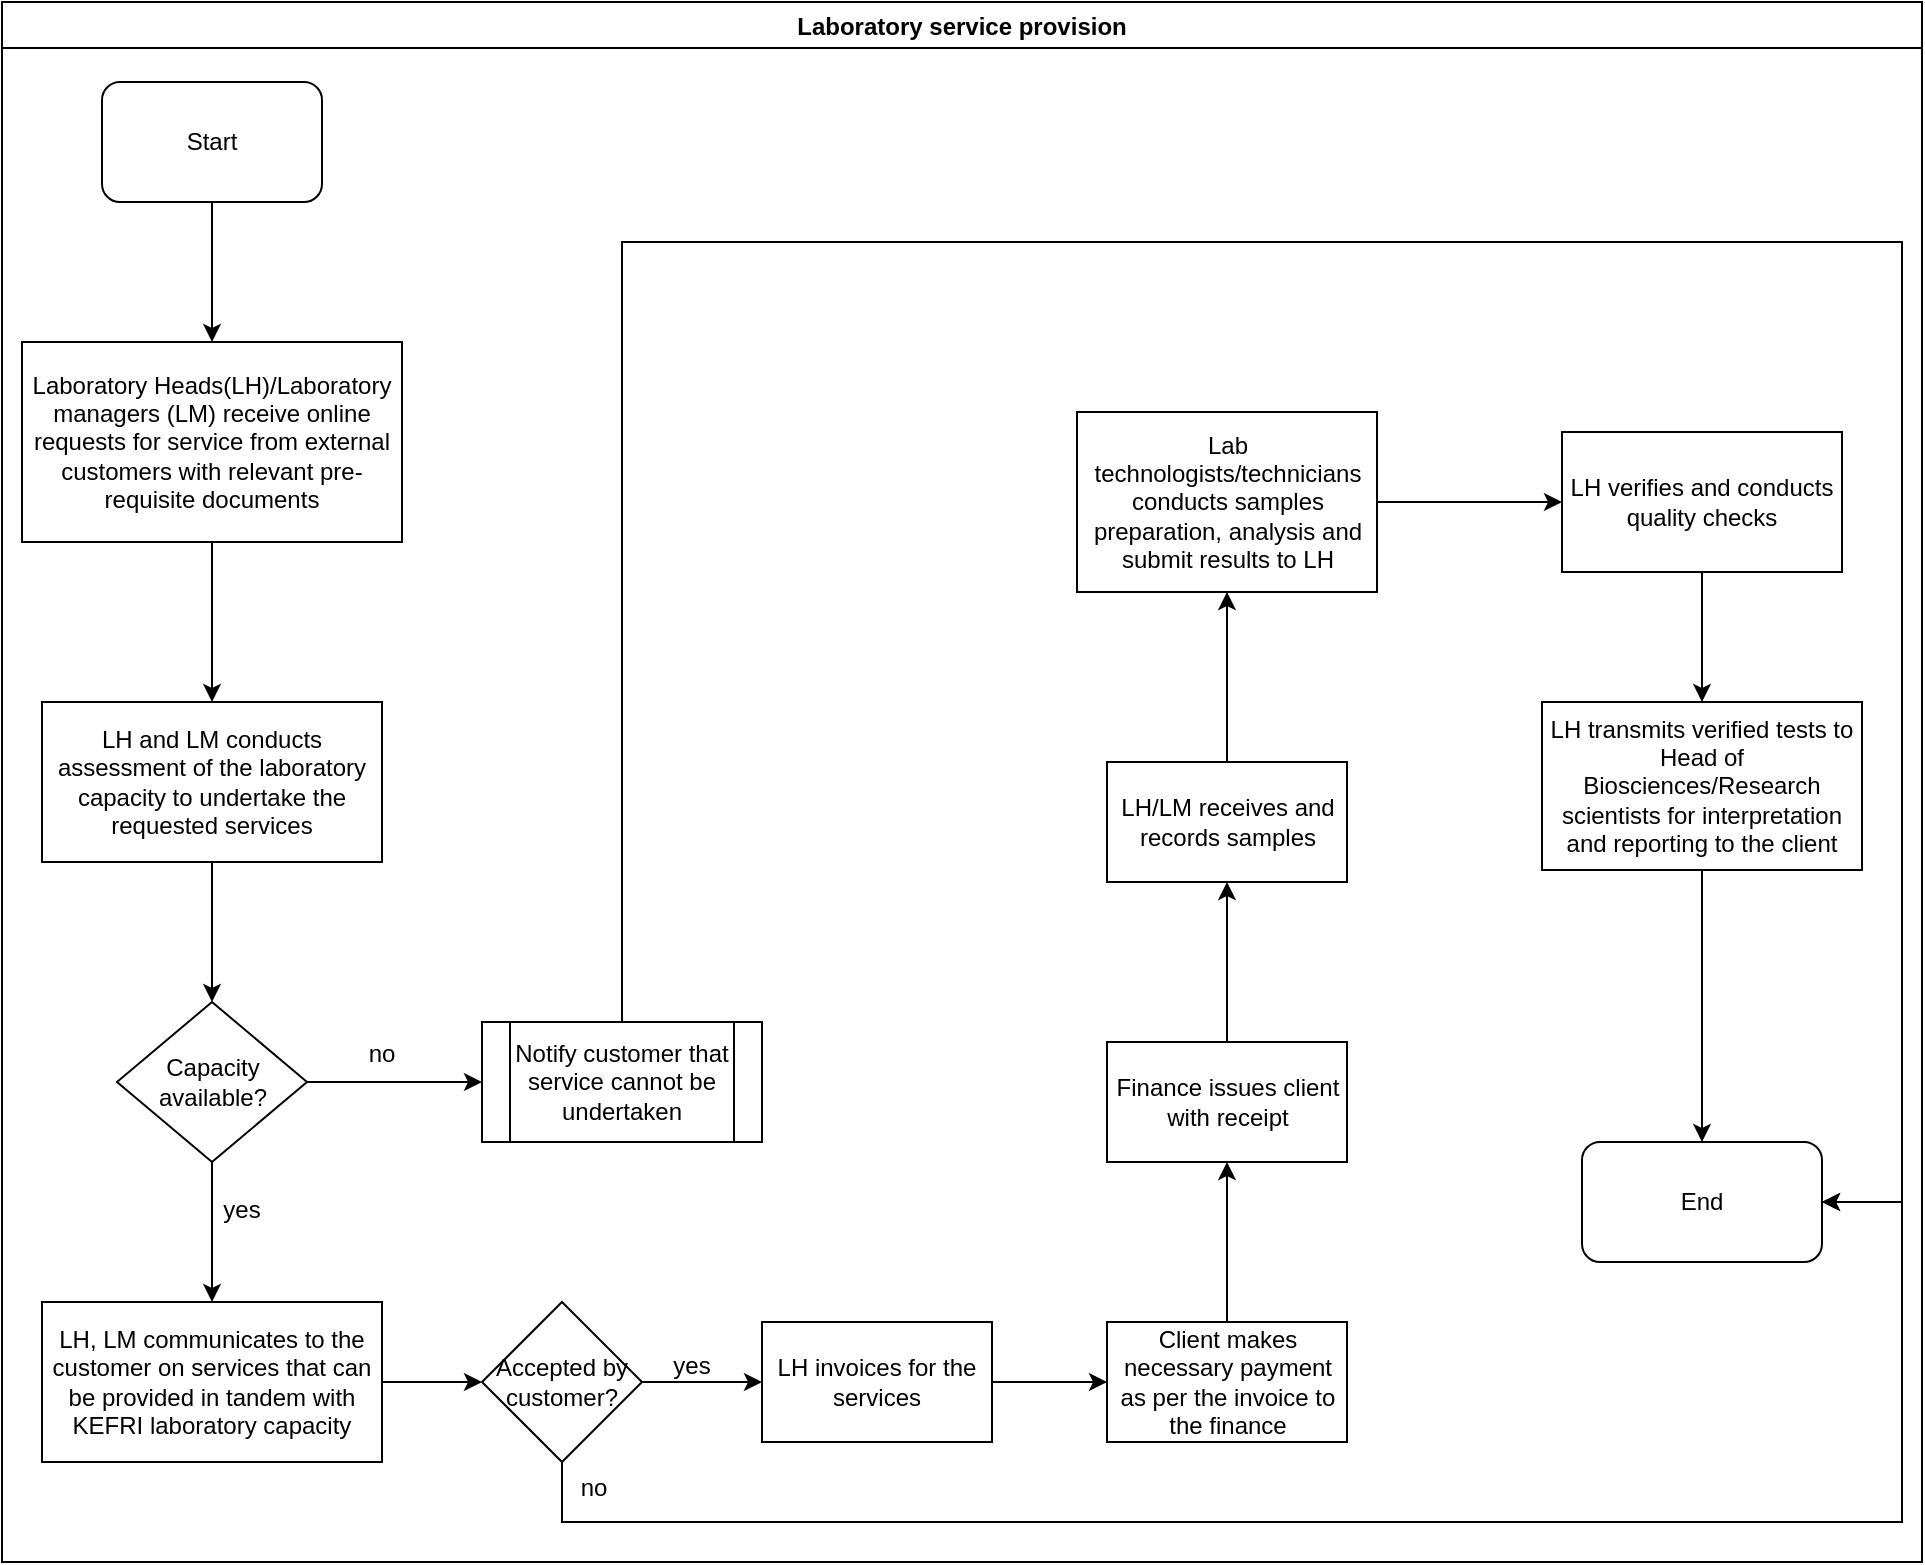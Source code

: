 <mxfile version="14.2.9" type="github">
  <diagram id="u2Lfl0CyCX90pYlNHBRl" name="Page-1">
    <mxGraphModel dx="1038" dy="547" grid="1" gridSize="10" guides="1" tooltips="1" connect="1" arrows="1" fold="1" page="1" pageScale="1" pageWidth="1169" pageHeight="827" math="0" shadow="0">
      <root>
        <mxCell id="0" />
        <mxCell id="1" parent="0" />
        <mxCell id="owX5hunnjYHMZfTFLBNj-1" value="Laboratory service provision" style="swimlane;" vertex="1" parent="1">
          <mxGeometry x="10" y="10" width="960" height="780" as="geometry" />
        </mxCell>
        <mxCell id="owX5hunnjYHMZfTFLBNj-2" value="Start" style="rounded=1;whiteSpace=wrap;html=1;" vertex="1" parent="owX5hunnjYHMZfTFLBNj-1">
          <mxGeometry x="50" y="40" width="110" height="60" as="geometry" />
        </mxCell>
        <mxCell id="owX5hunnjYHMZfTFLBNj-3" value="Laboratory Heads(LH)/Laboratory managers (LM) receive online requests for service from external customers with relevant pre-requisite documents" style="rounded=0;whiteSpace=wrap;html=1;" vertex="1" parent="owX5hunnjYHMZfTFLBNj-1">
          <mxGeometry x="10" y="170" width="190" height="100" as="geometry" />
        </mxCell>
        <mxCell id="owX5hunnjYHMZfTFLBNj-4" value="" style="edgeStyle=orthogonalEdgeStyle;rounded=0;orthogonalLoop=1;jettySize=auto;html=1;" edge="1" parent="owX5hunnjYHMZfTFLBNj-1" source="owX5hunnjYHMZfTFLBNj-2" target="owX5hunnjYHMZfTFLBNj-3">
          <mxGeometry relative="1" as="geometry">
            <mxPoint x="105" y="180" as="targetPoint" />
          </mxGeometry>
        </mxCell>
        <mxCell id="owX5hunnjYHMZfTFLBNj-5" value="LH and LM conducts assessment of the laboratory capacity to undertake the requested services" style="whiteSpace=wrap;html=1;rounded=0;" vertex="1" parent="owX5hunnjYHMZfTFLBNj-1">
          <mxGeometry x="20" y="350" width="170" height="80" as="geometry" />
        </mxCell>
        <mxCell id="owX5hunnjYHMZfTFLBNj-6" value="" style="edgeStyle=orthogonalEdgeStyle;rounded=0;orthogonalLoop=1;jettySize=auto;html=1;" edge="1" parent="owX5hunnjYHMZfTFLBNj-1" source="owX5hunnjYHMZfTFLBNj-3" target="owX5hunnjYHMZfTFLBNj-5">
          <mxGeometry relative="1" as="geometry" />
        </mxCell>
        <mxCell id="owX5hunnjYHMZfTFLBNj-7" value="&lt;div&gt;Capacity&lt;/div&gt;&lt;div&gt;available?&lt;br&gt;&lt;/div&gt;" style="rhombus;whiteSpace=wrap;html=1;rounded=0;" vertex="1" parent="owX5hunnjYHMZfTFLBNj-1">
          <mxGeometry x="57.5" y="500" width="95" height="80" as="geometry" />
        </mxCell>
        <mxCell id="owX5hunnjYHMZfTFLBNj-8" value="" style="edgeStyle=orthogonalEdgeStyle;rounded=0;orthogonalLoop=1;jettySize=auto;html=1;" edge="1" parent="owX5hunnjYHMZfTFLBNj-1" source="owX5hunnjYHMZfTFLBNj-5" target="owX5hunnjYHMZfTFLBNj-7">
          <mxGeometry relative="1" as="geometry" />
        </mxCell>
        <mxCell id="owX5hunnjYHMZfTFLBNj-9" value="yes" style="text;html=1;strokeColor=none;fillColor=none;align=center;verticalAlign=middle;whiteSpace=wrap;rounded=0;" vertex="1" parent="owX5hunnjYHMZfTFLBNj-1">
          <mxGeometry x="99.5" y="594" width="40" height="20" as="geometry" />
        </mxCell>
        <mxCell id="owX5hunnjYHMZfTFLBNj-10" value="Notify customer that service cannot be undertaken" style="shape=process;whiteSpace=wrap;html=1;backgroundOutline=1;" vertex="1" parent="owX5hunnjYHMZfTFLBNj-1">
          <mxGeometry x="240" y="510" width="140" height="60" as="geometry" />
        </mxCell>
        <mxCell id="owX5hunnjYHMZfTFLBNj-11" value="" style="edgeStyle=orthogonalEdgeStyle;rounded=0;orthogonalLoop=1;jettySize=auto;html=1;" edge="1" parent="owX5hunnjYHMZfTFLBNj-1" source="owX5hunnjYHMZfTFLBNj-7" target="owX5hunnjYHMZfTFLBNj-10">
          <mxGeometry relative="1" as="geometry">
            <mxPoint x="220" y="540" as="targetPoint" />
          </mxGeometry>
        </mxCell>
        <mxCell id="owX5hunnjYHMZfTFLBNj-13" value="LH verifies and conducts quality checks" style="whiteSpace=wrap;html=1;rounded=0;" vertex="1" parent="owX5hunnjYHMZfTFLBNj-1">
          <mxGeometry x="780" y="215" width="140" height="70" as="geometry" />
        </mxCell>
        <mxCell id="owX5hunnjYHMZfTFLBNj-14" value="" style="edgeStyle=orthogonalEdgeStyle;rounded=0;orthogonalLoop=1;jettySize=auto;html=1;" edge="1" parent="owX5hunnjYHMZfTFLBNj-1" source="owX5hunnjYHMZfTFLBNj-12" target="owX5hunnjYHMZfTFLBNj-13">
          <mxGeometry relative="1" as="geometry" />
        </mxCell>
        <mxCell id="owX5hunnjYHMZfTFLBNj-15" value="LH transmits verified tests to Head of Biosciences/Research scientists for interpretation and reporting to the client" style="whiteSpace=wrap;html=1;rounded=0;" vertex="1" parent="owX5hunnjYHMZfTFLBNj-1">
          <mxGeometry x="770" y="350" width="160" height="84" as="geometry" />
        </mxCell>
        <mxCell id="owX5hunnjYHMZfTFLBNj-16" value="" style="edgeStyle=orthogonalEdgeStyle;rounded=0;orthogonalLoop=1;jettySize=auto;html=1;" edge="1" parent="owX5hunnjYHMZfTFLBNj-1" source="owX5hunnjYHMZfTFLBNj-13" target="owX5hunnjYHMZfTFLBNj-15">
          <mxGeometry relative="1" as="geometry" />
        </mxCell>
        <mxCell id="owX5hunnjYHMZfTFLBNj-17" value="End" style="rounded=1;whiteSpace=wrap;html=1;" vertex="1" parent="owX5hunnjYHMZfTFLBNj-1">
          <mxGeometry x="790" y="570" width="120" height="60" as="geometry" />
        </mxCell>
        <mxCell id="owX5hunnjYHMZfTFLBNj-18" value="" style="edgeStyle=orthogonalEdgeStyle;rounded=0;orthogonalLoop=1;jettySize=auto;html=1;entryX=0.5;entryY=0;entryDx=0;entryDy=0;" edge="1" parent="owX5hunnjYHMZfTFLBNj-1" source="owX5hunnjYHMZfTFLBNj-15" target="owX5hunnjYHMZfTFLBNj-17">
          <mxGeometry relative="1" as="geometry">
            <mxPoint x="850" y="516" as="targetPoint" />
          </mxGeometry>
        </mxCell>
        <mxCell id="owX5hunnjYHMZfTFLBNj-19" value="no" style="text;html=1;strokeColor=none;fillColor=none;align=center;verticalAlign=middle;whiteSpace=wrap;rounded=0;" vertex="1" parent="owX5hunnjYHMZfTFLBNj-1">
          <mxGeometry x="170" y="516" width="40" height="20" as="geometry" />
        </mxCell>
        <mxCell id="owX5hunnjYHMZfTFLBNj-20" value="" style="edgeStyle=orthogonalEdgeStyle;rounded=0;orthogonalLoop=1;jettySize=auto;html=1;entryX=1;entryY=0.5;entryDx=0;entryDy=0;" edge="1" parent="owX5hunnjYHMZfTFLBNj-1" source="owX5hunnjYHMZfTFLBNj-10" target="owX5hunnjYHMZfTFLBNj-17">
          <mxGeometry relative="1" as="geometry">
            <mxPoint x="310" y="430" as="targetPoint" />
            <Array as="points">
              <mxPoint x="310" y="120" />
              <mxPoint x="950" y="120" />
              <mxPoint x="950" y="600" />
            </Array>
          </mxGeometry>
        </mxCell>
        <mxCell id="owX5hunnjYHMZfTFLBNj-25" value="LH invoices for the services" style="whiteSpace=wrap;html=1;rounded=0;" vertex="1" parent="owX5hunnjYHMZfTFLBNj-1">
          <mxGeometry x="380" y="660" width="115" height="60" as="geometry" />
        </mxCell>
        <mxCell id="owX5hunnjYHMZfTFLBNj-32" value="&lt;div&gt;Accepted by&lt;/div&gt;&lt;div&gt;customer?&lt;br&gt;&lt;/div&gt;" style="rhombus;whiteSpace=wrap;html=1;rounded=0;" vertex="1" parent="owX5hunnjYHMZfTFLBNj-1">
          <mxGeometry x="240" y="650" width="80" height="80" as="geometry" />
        </mxCell>
        <mxCell id="owX5hunnjYHMZfTFLBNj-12" value="Lab technologists/technicians conducts samples preparation, analysis and submit results to LH" style="whiteSpace=wrap;html=1;rounded=0;" vertex="1" parent="owX5hunnjYHMZfTFLBNj-1">
          <mxGeometry x="537.5" y="205" width="150" height="90" as="geometry" />
        </mxCell>
        <mxCell id="owX5hunnjYHMZfTFLBNj-24" value="" style="edgeStyle=orthogonalEdgeStyle;rounded=0;orthogonalLoop=1;jettySize=auto;html=1;exitX=1;exitY=0.5;exitDx=0;exitDy=0;" edge="1" parent="owX5hunnjYHMZfTFLBNj-1" source="owX5hunnjYHMZfTFLBNj-25" target="owX5hunnjYHMZfTFLBNj-27">
          <mxGeometry relative="1" as="geometry">
            <mxPoint x="510" y="690" as="sourcePoint" />
          </mxGeometry>
        </mxCell>
        <mxCell id="owX5hunnjYHMZfTFLBNj-27" value="Client makes necessary payment as per the invoice to the finance" style="whiteSpace=wrap;html=1;rounded=0;" vertex="1" parent="owX5hunnjYHMZfTFLBNj-1">
          <mxGeometry x="552.5" y="660" width="120" height="60" as="geometry" />
        </mxCell>
        <mxCell id="owX5hunnjYHMZfTFLBNj-29" value="Finance issues client with receipt" style="whiteSpace=wrap;html=1;rounded=0;" vertex="1" parent="owX5hunnjYHMZfTFLBNj-1">
          <mxGeometry x="552.5" y="520" width="120" height="60" as="geometry" />
        </mxCell>
        <mxCell id="owX5hunnjYHMZfTFLBNj-26" value="" style="edgeStyle=orthogonalEdgeStyle;rounded=0;orthogonalLoop=1;jettySize=auto;html=1;" edge="1" parent="owX5hunnjYHMZfTFLBNj-1" source="owX5hunnjYHMZfTFLBNj-27" target="owX5hunnjYHMZfTFLBNj-29">
          <mxGeometry relative="1" as="geometry" />
        </mxCell>
        <mxCell id="owX5hunnjYHMZfTFLBNj-30" value="" style="edgeStyle=orthogonalEdgeStyle;rounded=0;orthogonalLoop=1;jettySize=auto;html=1;" edge="1" parent="owX5hunnjYHMZfTFLBNj-1" source="owX5hunnjYHMZfTFLBNj-31" target="owX5hunnjYHMZfTFLBNj-12">
          <mxGeometry relative="1" as="geometry" />
        </mxCell>
        <mxCell id="owX5hunnjYHMZfTFLBNj-31" value="LH/LM receives and records samples" style="whiteSpace=wrap;html=1;rounded=0;" vertex="1" parent="owX5hunnjYHMZfTFLBNj-1">
          <mxGeometry x="552.5" y="380" width="120" height="60" as="geometry" />
        </mxCell>
        <mxCell id="owX5hunnjYHMZfTFLBNj-28" value="" style="edgeStyle=orthogonalEdgeStyle;rounded=0;orthogonalLoop=1;jettySize=auto;html=1;" edge="1" parent="owX5hunnjYHMZfTFLBNj-1" source="owX5hunnjYHMZfTFLBNj-29" target="owX5hunnjYHMZfTFLBNj-31">
          <mxGeometry relative="1" as="geometry" />
        </mxCell>
        <mxCell id="owX5hunnjYHMZfTFLBNj-35" value="" style="edgeStyle=orthogonalEdgeStyle;rounded=0;orthogonalLoop=1;jettySize=auto;html=1;entryX=0;entryY=0.5;entryDx=0;entryDy=0;" edge="1" parent="owX5hunnjYHMZfTFLBNj-1" source="owX5hunnjYHMZfTFLBNj-32" target="owX5hunnjYHMZfTFLBNj-25">
          <mxGeometry relative="1" as="geometry">
            <mxPoint x="380" y="690" as="targetPoint" />
          </mxGeometry>
        </mxCell>
        <mxCell id="owX5hunnjYHMZfTFLBNj-36" value="yes" style="text;html=1;strokeColor=none;fillColor=none;align=center;verticalAlign=middle;whiteSpace=wrap;rounded=0;" vertex="1" parent="owX5hunnjYHMZfTFLBNj-1">
          <mxGeometry x="325" y="672" width="40" height="20" as="geometry" />
        </mxCell>
        <mxCell id="owX5hunnjYHMZfTFLBNj-39" value="" style="edgeStyle=orthogonalEdgeStyle;rounded=0;orthogonalLoop=1;jettySize=auto;html=1;entryX=1;entryY=0.5;entryDx=0;entryDy=0;" edge="1" parent="owX5hunnjYHMZfTFLBNj-1" source="owX5hunnjYHMZfTFLBNj-32" target="owX5hunnjYHMZfTFLBNj-17">
          <mxGeometry relative="1" as="geometry">
            <mxPoint x="280" y="560" as="targetPoint" />
            <Array as="points">
              <mxPoint x="280" y="760" />
              <mxPoint x="950" y="760" />
              <mxPoint x="950" y="600" />
            </Array>
          </mxGeometry>
        </mxCell>
        <mxCell id="owX5hunnjYHMZfTFLBNj-33" value="" style="edgeStyle=orthogonalEdgeStyle;rounded=0;orthogonalLoop=1;jettySize=auto;html=1;" edge="1" parent="1" source="owX5hunnjYHMZfTFLBNj-22" target="owX5hunnjYHMZfTFLBNj-32">
          <mxGeometry relative="1" as="geometry" />
        </mxCell>
        <mxCell id="owX5hunnjYHMZfTFLBNj-22" value="LH, LM communicates to the customer on services that can be provided in tandem with KEFRI laboratory capacity" style="whiteSpace=wrap;html=1;rounded=0;" vertex="1" parent="1">
          <mxGeometry x="30" y="660" width="170" height="80" as="geometry" />
        </mxCell>
        <mxCell id="owX5hunnjYHMZfTFLBNj-23" value="" style="edgeStyle=orthogonalEdgeStyle;rounded=0;orthogonalLoop=1;jettySize=auto;html=1;" edge="1" parent="1" source="owX5hunnjYHMZfTFLBNj-7" target="owX5hunnjYHMZfTFLBNj-22">
          <mxGeometry relative="1" as="geometry" />
        </mxCell>
        <mxCell id="owX5hunnjYHMZfTFLBNj-40" value="no" style="text;html=1;strokeColor=none;fillColor=none;align=center;verticalAlign=middle;whiteSpace=wrap;rounded=0;" vertex="1" parent="1">
          <mxGeometry x="286" y="743" width="40" height="20" as="geometry" />
        </mxCell>
      </root>
    </mxGraphModel>
  </diagram>
</mxfile>
